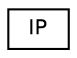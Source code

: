 digraph "Graphical Class Hierarchy"
{
 // LATEX_PDF_SIZE
  edge [fontname="Helvetica",fontsize="10",labelfontname="Helvetica",labelfontsize="10"];
  node [fontname="Helvetica",fontsize="10",shape=record];
  rankdir="LR";
  Node0 [label="IP",height=0.2,width=0.4,color="black", fillcolor="white", style="filled",URL="$structIP.html",tooltip="Represent a IPv4 address."];
}
